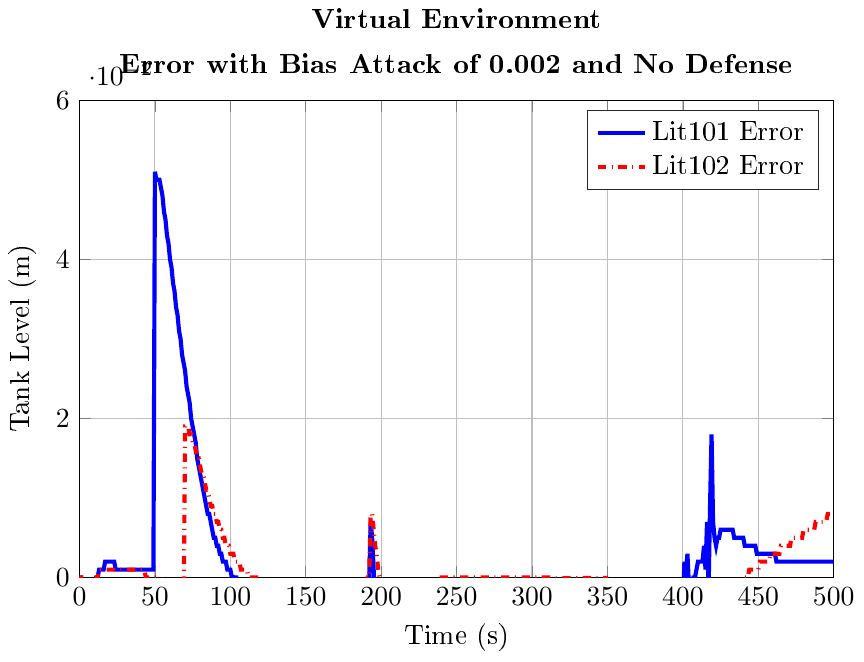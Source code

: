 % This file was created by matlab2tikz.
%
\documentclass[tikz]{standalone}
\usepackage[T1]{fontenc}
\usepackage[utf8]{inputenc}
\usepackage{pgfplots}
\usepackage{grffile}
\pgfplotsset{compat=newest}
\usetikzlibrary{plotmarks}
\usepgfplotslibrary{patchplots}
\usepackage{amsmath}

\begin{document}
\begin{tikzpicture}

\begin{axis}[%
width=0.79\columnwidth,
height=0.5\columnwidth,
at={(0\columnwidth,0\columnwidth)},
scale only axis,
xmin=0,
xmax=500,
xlabel={Time (s)},
xmajorgrids,
ymin=0,
ymax=0.06,
ylabel={Tank Level (m)},
ymajorgrids,
axis background/.style={fill=white},
title style={font=\bfseries,align=center},
title={Virtual Environment\\[1ex]Error with Bias Attack of 0.002 and No Defense},
legend style={legend cell align=left,align=left,draw=white!15!black}
]
\addplot [color=blue,solid,line width=1.5pt]
  table[row sep=crcr]{%
0	0\\
1	0\\
2	-0.01\\
3	-0.011\\
4	-0.009\\
5	-0.007\\
6	-0.005\\
7	-0.004\\
8	-0.002\\
9	-0.002\\
10	-0.001\\
11	-0.0\\
12	0.0\\
13	0.001\\
14	0.001\\
15	0.001\\
16	0.001\\
17	0.002\\
18	0.002\\
19	0.002\\
20	0.002\\
21	0.002\\
22	0.002\\
23	0.002\\
24	0.001\\
25	0.001\\
26	0.001\\
27	0.001\\
28	0.001\\
29	0.001\\
30	0.001\\
31	0.001\\
32	0.001\\
33	0.001\\
34	0.001\\
35	0.001\\
36	0.001\\
37	0.001\\
38	0.001\\
39	0.001\\
40	0.001\\
41	0.001\\
42	0.001\\
43	0.001\\
44	0.001\\
45	0.001\\
46	0.001\\
47	0.001\\
48	0.001\\
49	0.001\\
50	0.051\\
51	0.05\\
52	0.05\\
53	0.05\\
54	0.049\\
55	0.048\\
56	0.046\\
57	0.045\\
58	0.043\\
59	0.042\\
60	0.04\\
61	0.039\\
62	0.037\\
63	0.036\\
64	0.034\\
65	0.033\\
66	0.031\\
67	0.03\\
68	0.028\\
69	0.027\\
70	0.026\\
71	0.024\\
72	0.023\\
73	0.022\\
74	0.02\\
75	0.019\\
76	0.018\\
77	0.017\\
78	0.015\\
79	0.014\\
80	0.013\\
81	0.012\\
82	0.011\\
83	0.01\\
84	0.009\\
85	0.008\\
86	0.008\\
87	0.007\\
88	0.006\\
89	0.005\\
90	0.005\\
91	0.004\\
92	0.004\\
93	0.003\\
94	0.003\\
95	0.002\\
96	0.002\\
97	0.002\\
98	0.001\\
99	0.001\\
100	0.001\\
101	0.0\\
102	8.707e-05\\
103	-0.0\\
104	-0.0\\
105	-0.001\\
106	-0.001\\
107	-0.001\\
108	-0.001\\
109	-0.001\\
110	-0.001\\
111	-0.001\\
112	-0.001\\
113	-0.002\\
114	-0.002\\
115	-0.002\\
116	-0.002\\
117	-0.002\\
118	-0.002\\
119	-0.002\\
120	-0.002\\
121	-0.002\\
122	-0.002\\
123	-0.002\\
124	-0.002\\
125	-0.002\\
126	-0.002\\
127	-0.002\\
128	-0.002\\
129	-0.002\\
130	-0.002\\
131	-0.002\\
132	-0.002\\
133	-0.002\\
134	-0.002\\
135	-0.002\\
136	-0.002\\
137	-0.002\\
138	-0.002\\
139	-0.002\\
140	-0.002\\
141	-0.002\\
142	-0.002\\
143	-0.002\\
144	-0.002\\
145	-0.002\\
146	-0.002\\
147	-0.002\\
148	-0.002\\
149	-0.002\\
150	-0.002\\
151	-0.002\\
152	-0.002\\
153	-0.001\\
154	-0.001\\
155	-0.001\\
156	-0.001\\
157	-0.001\\
158	-0.001\\
159	-0.001\\
160	-0.001\\
161	-0.001\\
162	-0.001\\
163	-0.001\\
164	-0.001\\
165	-0.001\\
166	-0.001\\
167	-0.001\\
168	-0.001\\
169	-0.001\\
170	-0.001\\
171	-0.001\\
172	-0.001\\
173	-0.001\\
174	-0.001\\
175	-0.001\\
176	-0.001\\
177	-0.001\\
178	-0.001\\
179	-0.001\\
180	-0.001\\
181	-0.001\\
182	-0.001\\
183	-0.001\\
184	-0.001\\
185	-0.001\\
186	-0.001\\
187	-0.001\\
188	-0.001\\
189	-0.001\\
190	-0.001\\
191	-0.001\\
192	-0.001\\
193	0.007\\
194	0.005\\
195	0.001\\
196	-0.003\\
197	-0.006\\
198	-0.009\\
199	-0.012\\
200	-0.014\\
201	-0.016\\
202	-0.017\\
203	-0.018\\
204	-0.019\\
205	-0.02\\
206	-0.021\\
207	-0.021\\
208	-0.022\\
209	-0.022\\
210	-0.023\\
211	-0.023\\
212	-0.023\\
213	-0.023\\
214	-0.023\\
215	-0.023\\
216	-0.023\\
217	-0.023\\
218	-0.023\\
219	-0.023\\
220	-0.023\\
221	-0.023\\
222	-0.023\\
223	-0.023\\
224	-0.023\\
225	-0.023\\
226	-0.023\\
227	-0.023\\
228	-0.023\\
229	-0.023\\
230	-0.023\\
231	-0.023\\
232	-0.023\\
233	-0.022\\
234	-0.022\\
235	-0.022\\
236	-0.022\\
237	-0.022\\
238	-0.022\\
239	-0.022\\
240	-0.022\\
241	-0.022\\
242	-0.022\\
243	-0.022\\
244	-0.022\\
245	-0.022\\
246	-0.022\\
247	-0.022\\
248	-0.022\\
249	-0.021\\
250	-0.021\\
251	-0.021\\
252	-0.021\\
253	-0.021\\
254	-0.021\\
255	-0.021\\
256	-0.021\\
257	-0.021\\
258	-0.021\\
259	-0.021\\
260	-0.021\\
261	-0.021\\
262	-0.021\\
263	-0.021\\
264	-0.021\\
265	-0.021\\
266	-0.021\\
267	-0.021\\
268	-0.021\\
269	-0.021\\
270	-0.021\\
271	-0.021\\
272	-0.021\\
273	-0.021\\
274	-0.021\\
275	-0.021\\
276	-0.021\\
277	-0.021\\
278	-0.021\\
279	-0.021\\
280	-0.021\\
281	-0.021\\
282	-0.02\\
283	-0.02\\
284	-0.02\\
285	-0.02\\
286	-0.02\\
287	-0.02\\
288	-0.02\\
289	-0.02\\
290	-0.02\\
291	-0.02\\
292	-0.02\\
293	-0.02\\
294	-0.02\\
295	-0.02\\
296	-0.02\\
297	-0.02\\
298	-0.02\\
299	-0.02\\
300	-0.02\\
301	-0.02\\
302	-0.02\\
303	-0.02\\
304	-0.02\\
305	-0.02\\
306	-0.02\\
307	-0.02\\
308	-0.02\\
309	-0.02\\
310	-0.02\\
311	-0.02\\
312	-0.02\\
313	-0.02\\
314	-0.02\\
315	-0.02\\
316	-0.02\\
317	-0.02\\
318	-0.02\\
319	-0.02\\
320	-0.02\\
321	-0.02\\
322	-0.02\\
323	-0.02\\
324	-0.02\\
325	-0.02\\
326	-0.02\\
327	-0.02\\
328	-0.02\\
329	-0.02\\
330	-0.02\\
331	-0.02\\
332	-0.02\\
333	-0.02\\
334	-0.02\\
335	-0.02\\
336	-0.02\\
337	-0.02\\
338	-0.02\\
339	-0.02\\
340	-0.02\\
341	-0.02\\
342	-0.02\\
343	-0.02\\
344	-0.02\\
345	-0.02\\
346	-0.02\\
347	-0.02\\
348	-0.02\\
349	-0.02\\
350	-0.07\\
351	-0.07\\
352	-0.07\\
353	-0.069\\
354	-0.068\\
355	-0.069\\
356	-0.066\\
357	-0.064\\
358	-0.063\\
359	-0.061\\
360	-0.06\\
361	-0.058\\
362	-0.057\\
363	-0.055\\
364	-0.054\\
365	-0.052\\
366	-0.053\\
367	-0.048\\
368	-0.047\\
369	-0.046\\
370	-0.045\\
371	-0.044\\
372	-0.043\\
373	-0.048\\
374	-0.045\\
375	-0.04\\
376	-0.035\\
377	-0.031\\
378	-0.027\\
379	-0.024\\
380	-0.021\\
381	-0.019\\
382	-0.017\\
383	-0.015\\
384	-0.013\\
385	-0.012\\
386	-0.011\\
387	-0.009\\
388	-0.008\\
389	-0.008\\
390	-0.008\\
391	-0.006\\
392	-0.005\\
393	-0.004\\
394	-0.004\\
395	-0.003\\
396	-0.003\\
397	-0.003\\
398	-0.003\\
399	-0.001\\
400	-0.003\\
401	0.002\\
402	-0.0\\
403	0.003\\
404	-0.001\\
405	-0.001\\
406	-0.001\\
407	-0.0\\
408	0.0\\
409	0.001\\
410	0.002\\
411	0.002\\
412	0.002\\
413	0.002\\
414	0.004\\
415	0.001\\
416	0.007\\
417	-0.002\\
418	0.009\\
419	0.018\\
420	0.007\\
421	0.005\\
422	0.004\\
423	0.005\\
424	0.005\\
425	0.006\\
426	0.006\\
427	0.006\\
428	0.006\\
429	0.006\\
430	0.006\\
431	0.006\\
432	0.006\\
433	0.006\\
434	0.005\\
435	0.005\\
436	0.005\\
437	0.005\\
438	0.005\\
439	0.005\\
440	0.005\\
441	0.004\\
442	0.004\\
443	0.004\\
444	0.004\\
445	0.004\\
446	0.004\\
447	0.004\\
448	0.004\\
449	0.003\\
450	0.003\\
451	0.003\\
452	0.003\\
453	0.003\\
454	0.003\\
455	0.003\\
456	0.003\\
457	0.003\\
458	0.003\\
459	0.003\\
460	0.003\\
461	0.003\\
462	0.002\\
463	0.002\\
464	0.002\\
465	0.002\\
466	0.002\\
467	0.002\\
468	0.002\\
469	0.002\\
470	0.002\\
471	0.002\\
472	0.002\\
473	0.002\\
474	0.002\\
475	0.002\\
476	0.002\\
477	0.002\\
478	0.002\\
479	0.002\\
480	0.002\\
481	0.002\\
482	0.002\\
483	0.002\\
484	0.002\\
485	0.002\\
486	0.002\\
487	0.002\\
488	0.002\\
489	0.002\\
490	0.002\\
491	0.002\\
492	0.002\\
493	0.002\\
494	0.002\\
495	0.002\\
496	0.002\\
497	0.002\\
498	0.002\\
499	0.002\\
500	0.002\\
};
\addlegendentry{Lit101 Error};

\addplot [color=red,dashdotted,line width=1.5pt]
  table[row sep=crcr]{%
0	0\\
1	0\\
2	-0.008\\
3	-0.009\\
4	-0.007\\
5	-0.006\\
6	-0.004\\
7	-0.003\\
8	-0.002\\
9	-0.001\\
10	-0.001\\
11	-6.589e-05\\
12	0.0\\
13	0.001\\
14	0.001\\
15	0.001\\
16	0.001\\
17	0.001\\
18	0.001\\
19	0.001\\
20	0.001\\
21	0.001\\
22	0.001\\
23	0.001\\
24	0.001\\
25	0.001\\
26	0.001\\
27	0.001\\
28	0.001\\
29	0.001\\
30	0.001\\
31	0.001\\
32	0.001\\
33	0.001\\
34	0.001\\
35	0.001\\
36	0.001\\
37	0.001\\
38	0.001\\
39	0.001\\
40	0.001\\
41	0.001\\
42	0.001\\
43	0.001\\
44	0.0\\
45	0.0\\
46	0.0\\
47	0.0\\
48	0.0\\
49	0.0\\
50	0.0\\
51	0.0\\
52	0.0\\
53	-1.966e-05\\
54	-0.0\\
55	-0.001\\
56	-0.001\\
57	-0.002\\
58	-0.002\\
59	-0.003\\
60	-0.003\\
61	-0.003\\
62	-0.004\\
63	-0.004\\
64	-0.004\\
65	-0.005\\
66	-0.005\\
67	-0.005\\
68	-0.006\\
69	-0.006\\
70	0.019\\
71	0.019\\
72	0.019\\
73	0.018\\
74	0.018\\
75	0.017\\
76	0.017\\
77	0.016\\
78	0.015\\
79	0.015\\
80	0.014\\
81	0.013\\
82	0.013\\
83	0.012\\
84	0.011\\
85	0.011\\
86	0.01\\
87	0.009\\
88	0.009\\
89	0.008\\
90	0.008\\
91	0.007\\
92	0.007\\
93	0.006\\
94	0.006\\
95	0.005\\
96	0.005\\
97	0.004\\
98	0.004\\
99	0.004\\
100	0.003\\
101	0.003\\
102	0.003\\
103	0.002\\
104	0.002\\
105	0.002\\
106	0.002\\
107	0.001\\
108	0.001\\
109	0.001\\
110	0.001\\
111	0.001\\
112	0.0\\
113	0.0\\
114	0.0\\
115	1.143e-05\\
116	-0.0\\
117	-0.0\\
118	-0.0\\
119	-0.0\\
120	-0.0\\
121	-0.001\\
122	-0.001\\
123	-0.001\\
124	-0.001\\
125	-0.001\\
126	-0.001\\
127	-0.001\\
128	-0.001\\
129	-0.001\\
130	-0.001\\
131	-0.001\\
132	-0.001\\
133	-0.001\\
134	-0.001\\
135	-0.001\\
136	-0.001\\
137	-0.001\\
138	-0.001\\
139	-0.001\\
140	-0.001\\
141	-0.001\\
142	-0.001\\
143	-0.001\\
144	-0.001\\
145	-0.001\\
146	-0.001\\
147	-0.001\\
148	-0.001\\
149	-0.001\\
150	-0.001\\
151	-0.001\\
152	-0.001\\
153	-0.001\\
154	-0.001\\
155	-0.001\\
156	-0.001\\
157	-0.001\\
158	-0.001\\
159	-0.001\\
160	-0.001\\
161	-0.001\\
162	-0.001\\
163	-0.001\\
164	-0.001\\
165	-0.001\\
166	-0.001\\
167	-0.001\\
168	-0.001\\
169	-0.001\\
170	-0.001\\
171	-0.001\\
172	-0.001\\
173	-0.001\\
174	-0.001\\
175	-0.001\\
176	-0.001\\
177	-0.001\\
178	-0.001\\
179	-0.001\\
180	-0.001\\
181	-0.001\\
182	-0.001\\
183	-0.001\\
184	-0.001\\
185	-0.001\\
186	-0.001\\
187	-0.001\\
188	-0.001\\
189	-0.001\\
190	-0.001\\
191	-0.0\\
192	-0.0\\
193	0.008\\
194	0.008\\
195	0.006\\
196	0.004\\
197	0.003\\
198	0.001\\
199	0.0\\
200	-0.0\\
201	-0.001\\
202	-0.001\\
203	-0.002\\
204	-0.002\\
205	-0.002\\
206	-0.002\\
207	-0.002\\
208	-0.002\\
209	-0.002\\
210	-0.002\\
211	-0.002\\
212	-0.002\\
213	-0.002\\
214	-0.002\\
215	-0.002\\
216	-0.002\\
217	-0.002\\
218	-0.002\\
219	-0.001\\
220	-0.001\\
221	-0.001\\
222	-0.001\\
223	-0.001\\
224	-0.001\\
225	-0.001\\
226	-0.001\\
227	-0.001\\
228	-0.001\\
229	-0.001\\
230	-0.001\\
231	-0.001\\
232	-0.001\\
233	-0.001\\
234	-0.001\\
235	-0.001\\
236	-0.001\\
237	-0.001\\
238	-0.0\\
239	-0.0\\
240	-0.0\\
241	-0.0\\
242	-0.0\\
243	-0.0\\
244	-0.0\\
245	-0.0\\
246	-0.0\\
247	-0.0\\
248	-0.0\\
249	-0.0\\
250	-0.0\\
251	-0.0\\
252	-0.0\\
253	-0.0\\
254	-0.0\\
255	-0.0\\
256	-0.0\\
257	-0.0\\
258	-0.0\\
259	-0.0\\
260	-0.0\\
261	-0.0\\
262	-0.0\\
263	-0.0\\
264	-0.0\\
265	-0.0\\
266	-0.0\\
267	-0.0\\
268	-0.0\\
269	-0.0\\
270	-0.0\\
271	-0.0\\
272	-0.0\\
273	-0.0\\
274	-0.0\\
275	-0.0\\
276	-0.0\\
277	-0.0\\
278	-0.0\\
279	-0.0\\
280	-0.0\\
281	-0.0\\
282	-0.0\\
283	-0.0\\
284	-0.0\\
285	-0.0\\
286	-0.0\\
287	-0.0\\
288	-0.0\\
289	-0.0\\
290	-0.0\\
291	-0.0\\
292	-0.0\\
293	-0.0\\
294	-0.0\\
295	-0.0\\
296	-0.0\\
297	-0.0\\
298	-0.0\\
299	-0.0\\
300	-0.0\\
301	-0.0\\
302	-0.0\\
303	-0.0\\
304	-0.0\\
305	-0.0\\
306	-0.0\\
307	-0.0\\
308	-0.0\\
309	-0.0\\
310	-0.0\\
311	-0.0\\
312	-0.0\\
313	-0.0\\
314	-0.0\\
315	-9.838e-05\\
316	-9.632e-05\\
317	-9.429e-05\\
318	-9.23e-05\\
319	-9.034e-05\\
320	-8.841e-05\\
321	-8.652e-05\\
322	-8.466e-05\\
323	-8.283e-05\\
324	-8.103e-05\\
325	-7.926e-05\\
326	-7.753e-05\\
327	-7.583e-05\\
328	-7.416e-05\\
329	-7.252e-05\\
330	-7.091e-05\\
331	-6.933e-05\\
332	-6.778e-05\\
333	-6.626e-05\\
334	-6.477e-05\\
335	-6.331e-05\\
336	-6.188e-05\\
337	-6.048e-05\\
338	-5.911e-05\\
339	-5.776e-05\\
340	-5.644e-05\\
341	-5.515e-05\\
342	-5.388e-05\\
343	-5.265e-05\\
344	-5.143e-05\\
345	-5.025e-05\\
346	-4.908e-05\\
347	-4.794e-05\\
348	-4.683e-05\\
349	-4.574e-05\\
350	-0.025\\
351	-0.025\\
352	-0.025\\
353	-0.025\\
354	-0.024\\
355	-0.025\\
356	-0.024\\
357	-0.023\\
358	-0.023\\
359	-0.022\\
360	-0.022\\
361	-0.021\\
362	-0.021\\
363	-0.021\\
364	-0.02\\
365	-0.02\\
366	-0.022\\
367	-0.018\\
368	-0.019\\
369	-0.019\\
370	-0.019\\
371	-0.019\\
372	-0.019\\
373	-0.026\\
374	-0.026\\
375	-0.024\\
376	-0.022\\
377	-0.021\\
378	-0.02\\
379	-0.019\\
380	-0.019\\
381	-0.018\\
382	-0.018\\
383	-0.018\\
384	-0.018\\
385	-0.018\\
386	-0.018\\
387	-0.018\\
388	-0.018\\
389	-0.018\\
390	-0.019\\
391	-0.018\\
392	-0.018\\
393	-0.018\\
394	-0.018\\
395	-0.019\\
396	-0.019\\
397	-0.019\\
398	-0.02\\
399	-0.019\\
400	-0.021\\
401	-0.017\\
402	-0.019\\
403	-0.016\\
404	-0.02\\
405	-0.02\\
406	-0.02\\
407	-0.019\\
408	-0.018\\
409	-0.018\\
410	-0.017\\
411	-0.016\\
412	-0.015\\
413	-0.015\\
414	-0.014\\
415	-0.015\\
416	-0.01\\
417	-0.017\\
418	-0.007\\
419	-0.014\\
420	-0.021\\
421	-0.02\\
422	-0.018\\
423	-0.016\\
424	-0.014\\
425	-0.012\\
426	-0.011\\
427	-0.009\\
428	-0.008\\
429	-0.007\\
430	-0.006\\
431	-0.005\\
432	-0.004\\
433	-0.004\\
434	-0.003\\
435	-0.002\\
436	-0.002\\
437	-0.001\\
438	-0.001\\
439	-0.001\\
440	-0.0\\
441	-0.0\\
442	0.0\\
443	0.0\\
444	0.001\\
445	0.001\\
446	0.001\\
447	0.001\\
448	0.001\\
449	0.001\\
450	0.001\\
451	0.002\\
452	0.002\\
453	0.002\\
454	0.002\\
455	0.002\\
456	0.002\\
457	0.002\\
458	0.003\\
459	0.003\\
460	0.003\\
461	0.003\\
462	0.003\\
463	0.003\\
464	0.003\\
465	0.004\\
466	0.004\\
467	0.004\\
468	0.004\\
469	0.004\\
470	0.004\\
471	0.004\\
472	0.005\\
473	0.005\\
474	0.005\\
475	0.005\\
476	0.005\\
477	0.005\\
478	0.005\\
479	0.005\\
480	0.006\\
481	0.006\\
482	0.006\\
483	0.006\\
484	0.006\\
485	0.006\\
486	0.006\\
487	0.006\\
488	0.007\\
489	0.007\\
490	0.007\\
491	0.007\\
492	0.007\\
493	0.007\\
494	0.007\\
495	0.007\\
496	0.008\\
497	0.008\\
498	0.008\\
499	0.008\\
500	0.008\\
};
\addlegendentry{Lit102 Error};

\end{axis}
\end{tikzpicture}%
\end{document}